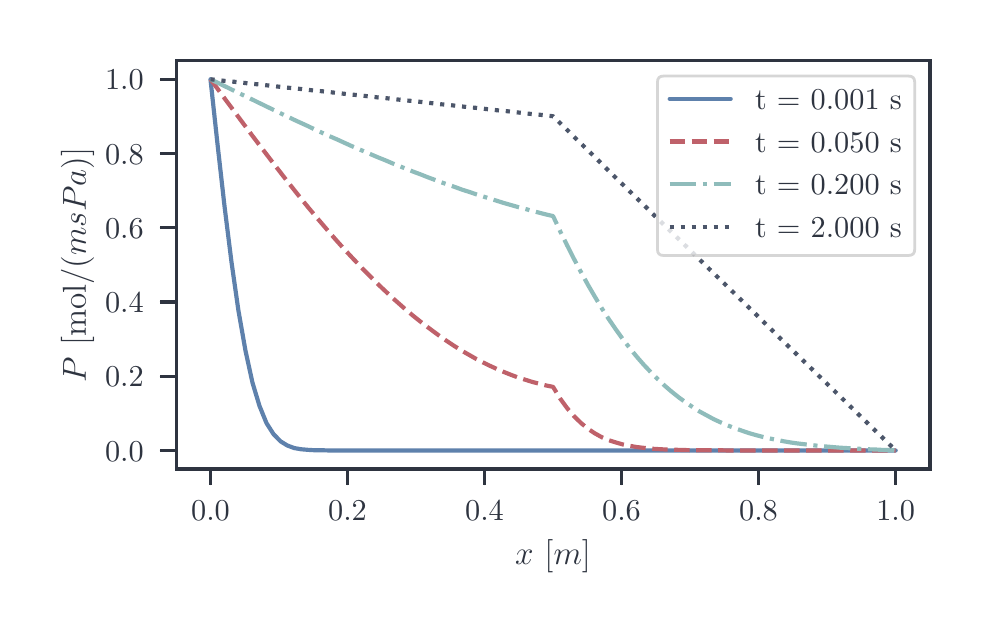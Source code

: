 \begingroup%
\makeatletter%
\begin{pgfpicture}%
\pgfpathrectangle{\pgfpointorigin}{\pgfqpoint{4.676in}{2.89in}}%
\pgfusepath{use as bounding box, clip}%
\begin{pgfscope}%
\pgfsetbuttcap%
\pgfsetmiterjoin%
\definecolor{currentfill}{rgb}{1.0,1.0,1.0}%
\pgfsetfillcolor{currentfill}%
\pgfsetlinewidth{0.0pt}%
\definecolor{currentstroke}{rgb}{1.0,1.0,1.0}%
\pgfsetstrokecolor{currentstroke}%
\pgfsetdash{}{0pt}%
\pgfpathmoveto{\pgfqpoint{0.0in}{0.0in}}%
\pgfpathlineto{\pgfqpoint{4.676in}{0.0in}}%
\pgfpathlineto{\pgfqpoint{4.676in}{2.89in}}%
\pgfpathlineto{\pgfqpoint{0.0in}{2.89in}}%
\pgfpathlineto{\pgfqpoint{0.0in}{0.0in}}%
\pgfpathclose%
\pgfusepath{fill}%
\end{pgfscope}%
\begin{pgfscope}%
\pgfsetbuttcap%
\pgfsetmiterjoin%
\definecolor{currentfill}{rgb}{1.0,1.0,1.0}%
\pgfsetfillcolor{currentfill}%
\pgfsetlinewidth{0.0pt}%
\definecolor{currentstroke}{rgb}{0.0,0.0,0.0}%
\pgfsetstrokecolor{currentstroke}%
\pgfsetstrokeopacity{0.0}%
\pgfsetdash{}{0pt}%
\pgfpathmoveto{\pgfqpoint{0.743in}{0.684in}}%
\pgfpathlineto{\pgfqpoint{4.511in}{0.684in}}%
\pgfpathlineto{\pgfqpoint{4.511in}{2.725in}}%
\pgfpathlineto{\pgfqpoint{0.743in}{2.725in}}%
\pgfpathlineto{\pgfqpoint{0.743in}{0.684in}}%
\pgfpathclose%
\pgfusepath{fill}%
\end{pgfscope}%
\begin{pgfscope}%
\pgfsetbuttcap%
\pgfsetroundjoin%
\definecolor{currentfill}{rgb}{0.18,0.204,0.251}%
\pgfsetfillcolor{currentfill}%
\pgfsetlinewidth{1.255pt}%
\definecolor{currentstroke}{rgb}{0.18,0.204,0.251}%
\pgfsetstrokecolor{currentstroke}%
\pgfsetdash{}{0pt}%
\pgfsys@defobject{currentmarker}{\pgfqpoint{0.0in}{-0.083in}}{\pgfqpoint{0.0in}{0.0in}}{%
\pgfpathmoveto{\pgfqpoint{0.0in}{0.0in}}%
\pgfpathlineto{\pgfqpoint{0.0in}{-0.083in}}%
\pgfusepath{stroke,fill}%
}%
\begin{pgfscope}%
\pgfsys@transformshift{0.914in}{0.684in}%
\pgfsys@useobject{currentmarker}{}%
\end{pgfscope}%
\end{pgfscope}%
\begin{pgfscope}%
\definecolor{textcolor}{rgb}{0.18,0.204,0.251}%
\pgfsetstrokecolor{textcolor}%
\pgfsetfillcolor{textcolor}%
\pgftext[x=0.914in,y=0.522in,,top]{\color{textcolor}\rmfamily\fontsize{11.0}{13.2}\selectfont \(\displaystyle {0.0}\)}%
\end{pgfscope}%
\begin{pgfscope}%
\pgfsetbuttcap%
\pgfsetroundjoin%
\definecolor{currentfill}{rgb}{0.18,0.204,0.251}%
\pgfsetfillcolor{currentfill}%
\pgfsetlinewidth{1.255pt}%
\definecolor{currentstroke}{rgb}{0.18,0.204,0.251}%
\pgfsetstrokecolor{currentstroke}%
\pgfsetdash{}{0pt}%
\pgfsys@defobject{currentmarker}{\pgfqpoint{0.0in}{-0.083in}}{\pgfqpoint{0.0in}{0.0in}}{%
\pgfpathmoveto{\pgfqpoint{0.0in}{0.0in}}%
\pgfpathlineto{\pgfqpoint{0.0in}{-0.083in}}%
\pgfusepath{stroke,fill}%
}%
\begin{pgfscope}%
\pgfsys@transformshift{1.599in}{0.684in}%
\pgfsys@useobject{currentmarker}{}%
\end{pgfscope}%
\end{pgfscope}%
\begin{pgfscope}%
\definecolor{textcolor}{rgb}{0.18,0.204,0.251}%
\pgfsetstrokecolor{textcolor}%
\pgfsetfillcolor{textcolor}%
\pgftext[x=1.599in,y=0.522in,,top]{\color{textcolor}\rmfamily\fontsize{11.0}{13.2}\selectfont \(\displaystyle {0.2}\)}%
\end{pgfscope}%
\begin{pgfscope}%
\pgfsetbuttcap%
\pgfsetroundjoin%
\definecolor{currentfill}{rgb}{0.18,0.204,0.251}%
\pgfsetfillcolor{currentfill}%
\pgfsetlinewidth{1.255pt}%
\definecolor{currentstroke}{rgb}{0.18,0.204,0.251}%
\pgfsetstrokecolor{currentstroke}%
\pgfsetdash{}{0pt}%
\pgfsys@defobject{currentmarker}{\pgfqpoint{0.0in}{-0.083in}}{\pgfqpoint{0.0in}{0.0in}}{%
\pgfpathmoveto{\pgfqpoint{0.0in}{0.0in}}%
\pgfpathlineto{\pgfqpoint{0.0in}{-0.083in}}%
\pgfusepath{stroke,fill}%
}%
\begin{pgfscope}%
\pgfsys@transformshift{2.284in}{0.684in}%
\pgfsys@useobject{currentmarker}{}%
\end{pgfscope}%
\end{pgfscope}%
\begin{pgfscope}%
\definecolor{textcolor}{rgb}{0.18,0.204,0.251}%
\pgfsetstrokecolor{textcolor}%
\pgfsetfillcolor{textcolor}%
\pgftext[x=2.284in,y=0.522in,,top]{\color{textcolor}\rmfamily\fontsize{11.0}{13.2}\selectfont \(\displaystyle {0.4}\)}%
\end{pgfscope}%
\begin{pgfscope}%
\pgfsetbuttcap%
\pgfsetroundjoin%
\definecolor{currentfill}{rgb}{0.18,0.204,0.251}%
\pgfsetfillcolor{currentfill}%
\pgfsetlinewidth{1.255pt}%
\definecolor{currentstroke}{rgb}{0.18,0.204,0.251}%
\pgfsetstrokecolor{currentstroke}%
\pgfsetdash{}{0pt}%
\pgfsys@defobject{currentmarker}{\pgfqpoint{0.0in}{-0.083in}}{\pgfqpoint{0.0in}{0.0in}}{%
\pgfpathmoveto{\pgfqpoint{0.0in}{0.0in}}%
\pgfpathlineto{\pgfqpoint{0.0in}{-0.083in}}%
\pgfusepath{stroke,fill}%
}%
\begin{pgfscope}%
\pgfsys@transformshift{2.969in}{0.684in}%
\pgfsys@useobject{currentmarker}{}%
\end{pgfscope}%
\end{pgfscope}%
\begin{pgfscope}%
\definecolor{textcolor}{rgb}{0.18,0.204,0.251}%
\pgfsetstrokecolor{textcolor}%
\pgfsetfillcolor{textcolor}%
\pgftext[x=2.969in,y=0.522in,,top]{\color{textcolor}\rmfamily\fontsize{11.0}{13.2}\selectfont \(\displaystyle {0.6}\)}%
\end{pgfscope}%
\begin{pgfscope}%
\pgfsetbuttcap%
\pgfsetroundjoin%
\definecolor{currentfill}{rgb}{0.18,0.204,0.251}%
\pgfsetfillcolor{currentfill}%
\pgfsetlinewidth{1.255pt}%
\definecolor{currentstroke}{rgb}{0.18,0.204,0.251}%
\pgfsetstrokecolor{currentstroke}%
\pgfsetdash{}{0pt}%
\pgfsys@defobject{currentmarker}{\pgfqpoint{0.0in}{-0.083in}}{\pgfqpoint{0.0in}{0.0in}}{%
\pgfpathmoveto{\pgfqpoint{0.0in}{0.0in}}%
\pgfpathlineto{\pgfqpoint{0.0in}{-0.083in}}%
\pgfusepath{stroke,fill}%
}%
\begin{pgfscope}%
\pgfsys@transformshift{3.654in}{0.684in}%
\pgfsys@useobject{currentmarker}{}%
\end{pgfscope}%
\end{pgfscope}%
\begin{pgfscope}%
\definecolor{textcolor}{rgb}{0.18,0.204,0.251}%
\pgfsetstrokecolor{textcolor}%
\pgfsetfillcolor{textcolor}%
\pgftext[x=3.654in,y=0.522in,,top]{\color{textcolor}\rmfamily\fontsize{11.0}{13.2}\selectfont \(\displaystyle {0.8}\)}%
\end{pgfscope}%
\begin{pgfscope}%
\pgfsetbuttcap%
\pgfsetroundjoin%
\definecolor{currentfill}{rgb}{0.18,0.204,0.251}%
\pgfsetfillcolor{currentfill}%
\pgfsetlinewidth{1.255pt}%
\definecolor{currentstroke}{rgb}{0.18,0.204,0.251}%
\pgfsetstrokecolor{currentstroke}%
\pgfsetdash{}{0pt}%
\pgfsys@defobject{currentmarker}{\pgfqpoint{0.0in}{-0.083in}}{\pgfqpoint{0.0in}{0.0in}}{%
\pgfpathmoveto{\pgfqpoint{0.0in}{0.0in}}%
\pgfpathlineto{\pgfqpoint{0.0in}{-0.083in}}%
\pgfusepath{stroke,fill}%
}%
\begin{pgfscope}%
\pgfsys@transformshift{4.34in}{0.684in}%
\pgfsys@useobject{currentmarker}{}%
\end{pgfscope}%
\end{pgfscope}%
\begin{pgfscope}%
\definecolor{textcolor}{rgb}{0.18,0.204,0.251}%
\pgfsetstrokecolor{textcolor}%
\pgfsetfillcolor{textcolor}%
\pgftext[x=4.34in,y=0.522in,,top]{\color{textcolor}\rmfamily\fontsize{11.0}{13.2}\selectfont \(\displaystyle {1.0}\)}%
\end{pgfscope}%
\begin{pgfscope}%
\definecolor{textcolor}{rgb}{0.18,0.204,0.251}%
\pgfsetstrokecolor{textcolor}%
\pgfsetfillcolor{textcolor}%
\pgftext[x=2.627in,y=0.332in,,top]{\color{textcolor}\rmfamily\fontsize{12.0}{14.4}\selectfont \(\displaystyle x\) [\(\displaystyle m\)]}%
\end{pgfscope}%
\begin{pgfscope}%
\pgfsetbuttcap%
\pgfsetroundjoin%
\definecolor{currentfill}{rgb}{0.18,0.204,0.251}%
\pgfsetfillcolor{currentfill}%
\pgfsetlinewidth{1.255pt}%
\definecolor{currentstroke}{rgb}{0.18,0.204,0.251}%
\pgfsetstrokecolor{currentstroke}%
\pgfsetdash{}{0pt}%
\pgfsys@defobject{currentmarker}{\pgfqpoint{-0.083in}{0.0in}}{\pgfqpoint{-0.0in}{0.0in}}{%
\pgfpathmoveto{\pgfqpoint{-0.0in}{0.0in}}%
\pgfpathlineto{\pgfqpoint{-0.083in}{0.0in}}%
\pgfusepath{stroke,fill}%
}%
\begin{pgfscope}%
\pgfsys@transformshift{0.743in}{0.776in}%
\pgfsys@useobject{currentmarker}{}%
\end{pgfscope}%
\end{pgfscope}%
\begin{pgfscope}%
\definecolor{textcolor}{rgb}{0.18,0.204,0.251}%
\pgfsetstrokecolor{textcolor}%
\pgfsetfillcolor{textcolor}%
\pgftext[x=0.387in, y=0.723in, left, base]{\color{textcolor}\rmfamily\fontsize{11.0}{13.2}\selectfont \(\displaystyle {0.0}\)}%
\end{pgfscope}%
\begin{pgfscope}%
\pgfsetbuttcap%
\pgfsetroundjoin%
\definecolor{currentfill}{rgb}{0.18,0.204,0.251}%
\pgfsetfillcolor{currentfill}%
\pgfsetlinewidth{1.255pt}%
\definecolor{currentstroke}{rgb}{0.18,0.204,0.251}%
\pgfsetstrokecolor{currentstroke}%
\pgfsetdash{}{0pt}%
\pgfsys@defobject{currentmarker}{\pgfqpoint{-0.083in}{0.0in}}{\pgfqpoint{-0.0in}{0.0in}}{%
\pgfpathmoveto{\pgfqpoint{-0.0in}{0.0in}}%
\pgfpathlineto{\pgfqpoint{-0.083in}{0.0in}}%
\pgfusepath{stroke,fill}%
}%
\begin{pgfscope}%
\pgfsys@transformshift{0.743in}{1.147in}%
\pgfsys@useobject{currentmarker}{}%
\end{pgfscope}%
\end{pgfscope}%
\begin{pgfscope}%
\definecolor{textcolor}{rgb}{0.18,0.204,0.251}%
\pgfsetstrokecolor{textcolor}%
\pgfsetfillcolor{textcolor}%
\pgftext[x=0.387in, y=1.095in, left, base]{\color{textcolor}\rmfamily\fontsize{11.0}{13.2}\selectfont \(\displaystyle {0.2}\)}%
\end{pgfscope}%
\begin{pgfscope}%
\pgfsetbuttcap%
\pgfsetroundjoin%
\definecolor{currentfill}{rgb}{0.18,0.204,0.251}%
\pgfsetfillcolor{currentfill}%
\pgfsetlinewidth{1.255pt}%
\definecolor{currentstroke}{rgb}{0.18,0.204,0.251}%
\pgfsetstrokecolor{currentstroke}%
\pgfsetdash{}{0pt}%
\pgfsys@defobject{currentmarker}{\pgfqpoint{-0.083in}{0.0in}}{\pgfqpoint{-0.0in}{0.0in}}{%
\pgfpathmoveto{\pgfqpoint{-0.0in}{0.0in}}%
\pgfpathlineto{\pgfqpoint{-0.083in}{0.0in}}%
\pgfusepath{stroke,fill}%
}%
\begin{pgfscope}%
\pgfsys@transformshift{0.743in}{1.519in}%
\pgfsys@useobject{currentmarker}{}%
\end{pgfscope}%
\end{pgfscope}%
\begin{pgfscope}%
\definecolor{textcolor}{rgb}{0.18,0.204,0.251}%
\pgfsetstrokecolor{textcolor}%
\pgfsetfillcolor{textcolor}%
\pgftext[x=0.387in, y=1.466in, left, base]{\color{textcolor}\rmfamily\fontsize{11.0}{13.2}\selectfont \(\displaystyle {0.4}\)}%
\end{pgfscope}%
\begin{pgfscope}%
\pgfsetbuttcap%
\pgfsetroundjoin%
\definecolor{currentfill}{rgb}{0.18,0.204,0.251}%
\pgfsetfillcolor{currentfill}%
\pgfsetlinewidth{1.255pt}%
\definecolor{currentstroke}{rgb}{0.18,0.204,0.251}%
\pgfsetstrokecolor{currentstroke}%
\pgfsetdash{}{0pt}%
\pgfsys@defobject{currentmarker}{\pgfqpoint{-0.083in}{0.0in}}{\pgfqpoint{-0.0in}{0.0in}}{%
\pgfpathmoveto{\pgfqpoint{-0.0in}{0.0in}}%
\pgfpathlineto{\pgfqpoint{-0.083in}{0.0in}}%
\pgfusepath{stroke,fill}%
}%
\begin{pgfscope}%
\pgfsys@transformshift{0.743in}{1.89in}%
\pgfsys@useobject{currentmarker}{}%
\end{pgfscope}%
\end{pgfscope}%
\begin{pgfscope}%
\definecolor{textcolor}{rgb}{0.18,0.204,0.251}%
\pgfsetstrokecolor{textcolor}%
\pgfsetfillcolor{textcolor}%
\pgftext[x=0.387in, y=1.837in, left, base]{\color{textcolor}\rmfamily\fontsize{11.0}{13.2}\selectfont \(\displaystyle {0.6}\)}%
\end{pgfscope}%
\begin{pgfscope}%
\pgfsetbuttcap%
\pgfsetroundjoin%
\definecolor{currentfill}{rgb}{0.18,0.204,0.251}%
\pgfsetfillcolor{currentfill}%
\pgfsetlinewidth{1.255pt}%
\definecolor{currentstroke}{rgb}{0.18,0.204,0.251}%
\pgfsetstrokecolor{currentstroke}%
\pgfsetdash{}{0pt}%
\pgfsys@defobject{currentmarker}{\pgfqpoint{-0.083in}{0.0in}}{\pgfqpoint{-0.0in}{0.0in}}{%
\pgfpathmoveto{\pgfqpoint{-0.0in}{0.0in}}%
\pgfpathlineto{\pgfqpoint{-0.083in}{0.0in}}%
\pgfusepath{stroke,fill}%
}%
\begin{pgfscope}%
\pgfsys@transformshift{0.743in}{2.261in}%
\pgfsys@useobject{currentmarker}{}%
\end{pgfscope}%
\end{pgfscope}%
\begin{pgfscope}%
\definecolor{textcolor}{rgb}{0.18,0.204,0.251}%
\pgfsetstrokecolor{textcolor}%
\pgfsetfillcolor{textcolor}%
\pgftext[x=0.387in, y=2.208in, left, base]{\color{textcolor}\rmfamily\fontsize{11.0}{13.2}\selectfont \(\displaystyle {0.8}\)}%
\end{pgfscope}%
\begin{pgfscope}%
\pgfsetbuttcap%
\pgfsetroundjoin%
\definecolor{currentfill}{rgb}{0.18,0.204,0.251}%
\pgfsetfillcolor{currentfill}%
\pgfsetlinewidth{1.255pt}%
\definecolor{currentstroke}{rgb}{0.18,0.204,0.251}%
\pgfsetstrokecolor{currentstroke}%
\pgfsetdash{}{0pt}%
\pgfsys@defobject{currentmarker}{\pgfqpoint{-0.083in}{0.0in}}{\pgfqpoint{-0.0in}{0.0in}}{%
\pgfpathmoveto{\pgfqpoint{-0.0in}{0.0in}}%
\pgfpathlineto{\pgfqpoint{-0.083in}{0.0in}}%
\pgfusepath{stroke,fill}%
}%
\begin{pgfscope}%
\pgfsys@transformshift{0.743in}{2.632in}%
\pgfsys@useobject{currentmarker}{}%
\end{pgfscope}%
\end{pgfscope}%
\begin{pgfscope}%
\definecolor{textcolor}{rgb}{0.18,0.204,0.251}%
\pgfsetstrokecolor{textcolor}%
\pgfsetfillcolor{textcolor}%
\pgftext[x=0.387in, y=2.579in, left, base]{\color{textcolor}\rmfamily\fontsize{11.0}{13.2}\selectfont \(\displaystyle {1.0}\)}%
\end{pgfscope}%
\begin{pgfscope}%
\definecolor{textcolor}{rgb}{0.18,0.204,0.251}%
\pgfsetstrokecolor{textcolor}%
\pgfsetfillcolor{textcolor}%
\pgftext[x=0.332in,y=1.704in,,bottom,rotate=90.0]{\color{textcolor}\rmfamily\fontsize{12.0}{14.4}\selectfont \(\displaystyle P\) [mol/(\(\displaystyle msPa\))]}%
\end{pgfscope}%
\begin{pgfscope}%
\pgfpathrectangle{\pgfqpoint{0.743in}{0.684in}}{\pgfqpoint{3.768in}{2.041in}}%
\pgfusepath{clip}%
\pgfsetroundcap%
\pgfsetroundjoin%
\pgfsetlinewidth{1.506pt}%
\definecolor{currentstroke}{rgb}{0.369,0.506,0.675}%
\pgfsetstrokecolor{currentstroke}%
\pgfsetdash{}{0pt}%
\pgfpathmoveto{\pgfqpoint{0.914in}{2.632in}}%
\pgfpathlineto{\pgfqpoint{0.949in}{2.309in}}%
\pgfpathlineto{\pgfqpoint{0.984in}{1.999in}}%
\pgfpathlineto{\pgfqpoint{1.019in}{1.719in}}%
\pgfpathlineto{\pgfqpoint{1.054in}{1.474in}}%
\pgfpathlineto{\pgfqpoint{1.089in}{1.275in}}%
\pgfpathlineto{\pgfqpoint{1.124in}{1.115in}}%
\pgfpathlineto{\pgfqpoint{1.159in}{0.999in}}%
\pgfpathlineto{\pgfqpoint{1.194in}{0.913in}}%
\pgfpathlineto{\pgfqpoint{1.229in}{0.858in}}%
\pgfpathlineto{\pgfqpoint{1.264in}{0.822in}}%
\pgfpathlineto{\pgfqpoint{1.298in}{0.801in}}%
\pgfpathlineto{\pgfqpoint{1.333in}{0.788in}}%
\pgfpathlineto{\pgfqpoint{1.368in}{0.782in}}%
\pgfpathlineto{\pgfqpoint{1.403in}{0.779in}}%
\pgfpathlineto{\pgfqpoint{1.438in}{0.777in}}%
\pgfpathlineto{\pgfqpoint{1.473in}{0.777in}}%
\pgfpathlineto{\pgfqpoint{1.508in}{0.776in}}%
\pgfpathlineto{\pgfqpoint{1.543in}{0.776in}}%
\pgfpathlineto{\pgfqpoint{1.578in}{0.776in}}%
\pgfpathlineto{\pgfqpoint{1.613in}{0.776in}}%
\pgfpathlineto{\pgfqpoint{1.648in}{0.776in}}%
\pgfpathlineto{\pgfqpoint{1.683in}{0.776in}}%
\pgfpathlineto{\pgfqpoint{1.718in}{0.776in}}%
\pgfpathlineto{\pgfqpoint{1.753in}{0.776in}}%
\pgfpathlineto{\pgfqpoint{1.788in}{0.776in}}%
\pgfpathlineto{\pgfqpoint{1.823in}{0.776in}}%
\pgfpathlineto{\pgfqpoint{1.858in}{0.776in}}%
\pgfpathlineto{\pgfqpoint{1.893in}{0.776in}}%
\pgfpathlineto{\pgfqpoint{1.928in}{0.776in}}%
\pgfpathlineto{\pgfqpoint{1.963in}{0.776in}}%
\pgfpathlineto{\pgfqpoint{1.998in}{0.776in}}%
\pgfpathlineto{\pgfqpoint{2.033in}{0.776in}}%
\pgfpathlineto{\pgfqpoint{2.067in}{0.776in}}%
\pgfpathlineto{\pgfqpoint{2.102in}{0.776in}}%
\pgfpathlineto{\pgfqpoint{2.137in}{0.776in}}%
\pgfpathlineto{\pgfqpoint{2.172in}{0.776in}}%
\pgfpathlineto{\pgfqpoint{2.207in}{0.776in}}%
\pgfpathlineto{\pgfqpoint{2.242in}{0.776in}}%
\pgfpathlineto{\pgfqpoint{2.277in}{0.776in}}%
\pgfpathlineto{\pgfqpoint{2.312in}{0.776in}}%
\pgfpathlineto{\pgfqpoint{2.347in}{0.776in}}%
\pgfpathlineto{\pgfqpoint{2.382in}{0.776in}}%
\pgfpathlineto{\pgfqpoint{2.417in}{0.776in}}%
\pgfpathlineto{\pgfqpoint{2.452in}{0.776in}}%
\pgfpathlineto{\pgfqpoint{2.487in}{0.776in}}%
\pgfpathlineto{\pgfqpoint{2.522in}{0.776in}}%
\pgfpathlineto{\pgfqpoint{2.557in}{0.776in}}%
\pgfpathlineto{\pgfqpoint{2.592in}{0.776in}}%
\pgfpathlineto{\pgfqpoint{2.627in}{0.776in}}%
\pgfpathlineto{\pgfqpoint{2.627in}{0.776in}}%
\pgfpathlineto{\pgfqpoint{2.662in}{0.776in}}%
\pgfpathlineto{\pgfqpoint{2.697in}{0.776in}}%
\pgfpathlineto{\pgfqpoint{2.732in}{0.776in}}%
\pgfpathlineto{\pgfqpoint{2.767in}{0.776in}}%
\pgfpathlineto{\pgfqpoint{2.802in}{0.776in}}%
\pgfpathlineto{\pgfqpoint{2.837in}{0.776in}}%
\pgfpathlineto{\pgfqpoint{2.871in}{0.776in}}%
\pgfpathlineto{\pgfqpoint{2.906in}{0.776in}}%
\pgfpathlineto{\pgfqpoint{2.941in}{0.776in}}%
\pgfpathlineto{\pgfqpoint{2.976in}{0.776in}}%
\pgfpathlineto{\pgfqpoint{3.011in}{0.776in}}%
\pgfpathlineto{\pgfqpoint{3.046in}{0.776in}}%
\pgfpathlineto{\pgfqpoint{3.081in}{0.776in}}%
\pgfpathlineto{\pgfqpoint{3.116in}{0.776in}}%
\pgfpathlineto{\pgfqpoint{3.151in}{0.776in}}%
\pgfpathlineto{\pgfqpoint{3.186in}{0.776in}}%
\pgfpathlineto{\pgfqpoint{3.221in}{0.776in}}%
\pgfpathlineto{\pgfqpoint{3.256in}{0.776in}}%
\pgfpathlineto{\pgfqpoint{3.291in}{0.776in}}%
\pgfpathlineto{\pgfqpoint{3.326in}{0.776in}}%
\pgfpathlineto{\pgfqpoint{3.361in}{0.776in}}%
\pgfpathlineto{\pgfqpoint{3.396in}{0.776in}}%
\pgfpathlineto{\pgfqpoint{3.431in}{0.776in}}%
\pgfpathlineto{\pgfqpoint{3.466in}{0.776in}}%
\pgfpathlineto{\pgfqpoint{3.501in}{0.776in}}%
\pgfpathlineto{\pgfqpoint{3.536in}{0.776in}}%
\pgfpathlineto{\pgfqpoint{3.571in}{0.776in}}%
\pgfpathlineto{\pgfqpoint{3.606in}{0.776in}}%
\pgfpathlineto{\pgfqpoint{3.641in}{0.776in}}%
\pgfpathlineto{\pgfqpoint{3.675in}{0.776in}}%
\pgfpathlineto{\pgfqpoint{3.71in}{0.776in}}%
\pgfpathlineto{\pgfqpoint{3.745in}{0.776in}}%
\pgfpathlineto{\pgfqpoint{3.78in}{0.776in}}%
\pgfpathlineto{\pgfqpoint{3.815in}{0.776in}}%
\pgfpathlineto{\pgfqpoint{3.85in}{0.776in}}%
\pgfpathlineto{\pgfqpoint{3.885in}{0.776in}}%
\pgfpathlineto{\pgfqpoint{3.92in}{0.776in}}%
\pgfpathlineto{\pgfqpoint{3.955in}{0.776in}}%
\pgfpathlineto{\pgfqpoint{3.99in}{0.776in}}%
\pgfpathlineto{\pgfqpoint{4.025in}{0.776in}}%
\pgfpathlineto{\pgfqpoint{4.06in}{0.776in}}%
\pgfpathlineto{\pgfqpoint{4.095in}{0.776in}}%
\pgfpathlineto{\pgfqpoint{4.13in}{0.776in}}%
\pgfpathlineto{\pgfqpoint{4.165in}{0.776in}}%
\pgfpathlineto{\pgfqpoint{4.2in}{0.776in}}%
\pgfpathlineto{\pgfqpoint{4.235in}{0.776in}}%
\pgfpathlineto{\pgfqpoint{4.27in}{0.776in}}%
\pgfpathlineto{\pgfqpoint{4.305in}{0.776in}}%
\pgfpathlineto{\pgfqpoint{4.34in}{0.776in}}%
\pgfusepath{stroke}%
\end{pgfscope}%
\begin{pgfscope}%
\pgfpathrectangle{\pgfqpoint{0.743in}{0.684in}}{\pgfqpoint{3.768in}{2.041in}}%
\pgfusepath{clip}%
\pgfsetbuttcap%
\pgfsetroundjoin%
\pgfsetlinewidth{1.506pt}%
\definecolor{currentstroke}{rgb}{0.749,0.38,0.416}%
\pgfsetstrokecolor{currentstroke}%
\pgfsetdash{{5.55pt}{2.4pt}}{0.0pt}%
\pgfpathmoveto{\pgfqpoint{0.914in}{2.632in}}%
\pgfpathlineto{\pgfqpoint{0.949in}{2.585in}}%
\pgfpathlineto{\pgfqpoint{0.984in}{2.537in}}%
\pgfpathlineto{\pgfqpoint{1.019in}{2.49in}}%
\pgfpathlineto{\pgfqpoint{1.054in}{2.443in}}%
\pgfpathlineto{\pgfqpoint{1.089in}{2.396in}}%
\pgfpathlineto{\pgfqpoint{1.124in}{2.349in}}%
\pgfpathlineto{\pgfqpoint{1.159in}{2.303in}}%
\pgfpathlineto{\pgfqpoint{1.194in}{2.257in}}%
\pgfpathlineto{\pgfqpoint{1.229in}{2.211in}}%
\pgfpathlineto{\pgfqpoint{1.264in}{2.166in}}%
\pgfpathlineto{\pgfqpoint{1.298in}{2.122in}}%
\pgfpathlineto{\pgfqpoint{1.333in}{2.078in}}%
\pgfpathlineto{\pgfqpoint{1.368in}{2.034in}}%
\pgfpathlineto{\pgfqpoint{1.403in}{1.991in}}%
\pgfpathlineto{\pgfqpoint{1.438in}{1.949in}}%
\pgfpathlineto{\pgfqpoint{1.473in}{1.908in}}%
\pgfpathlineto{\pgfqpoint{1.508in}{1.867in}}%
\pgfpathlineto{\pgfqpoint{1.543in}{1.827in}}%
\pgfpathlineto{\pgfqpoint{1.578in}{1.788in}}%
\pgfpathlineto{\pgfqpoint{1.613in}{1.75in}}%
\pgfpathlineto{\pgfqpoint{1.648in}{1.713in}}%
\pgfpathlineto{\pgfqpoint{1.683in}{1.676in}}%
\pgfpathlineto{\pgfqpoint{1.718in}{1.641in}}%
\pgfpathlineto{\pgfqpoint{1.753in}{1.606in}}%
\pgfpathlineto{\pgfqpoint{1.788in}{1.573in}}%
\pgfpathlineto{\pgfqpoint{1.823in}{1.54in}}%
\pgfpathlineto{\pgfqpoint{1.858in}{1.509in}}%
\pgfpathlineto{\pgfqpoint{1.893in}{1.478in}}%
\pgfpathlineto{\pgfqpoint{1.928in}{1.449in}}%
\pgfpathlineto{\pgfqpoint{1.963in}{1.421in}}%
\pgfpathlineto{\pgfqpoint{1.998in}{1.394in}}%
\pgfpathlineto{\pgfqpoint{2.033in}{1.368in}}%
\pgfpathlineto{\pgfqpoint{2.067in}{1.343in}}%
\pgfpathlineto{\pgfqpoint{2.102in}{1.319in}}%
\pgfpathlineto{\pgfqpoint{2.137in}{1.296in}}%
\pgfpathlineto{\pgfqpoint{2.172in}{1.274in}}%
\pgfpathlineto{\pgfqpoint{2.207in}{1.254in}}%
\pgfpathlineto{\pgfqpoint{2.242in}{1.234in}}%
\pgfpathlineto{\pgfqpoint{2.277in}{1.216in}}%
\pgfpathlineto{\pgfqpoint{2.312in}{1.199in}}%
\pgfpathlineto{\pgfqpoint{2.347in}{1.183in}}%
\pgfpathlineto{\pgfqpoint{2.382in}{1.168in}}%
\pgfpathlineto{\pgfqpoint{2.417in}{1.154in}}%
\pgfpathlineto{\pgfqpoint{2.452in}{1.141in}}%
\pgfpathlineto{\pgfqpoint{2.487in}{1.13in}}%
\pgfpathlineto{\pgfqpoint{2.522in}{1.119in}}%
\pgfpathlineto{\pgfqpoint{2.557in}{1.11in}}%
\pgfpathlineto{\pgfqpoint{2.592in}{1.101in}}%
\pgfpathlineto{\pgfqpoint{2.627in}{1.094in}}%
\pgfpathlineto{\pgfqpoint{2.627in}{1.094in}}%
\pgfpathlineto{\pgfqpoint{2.662in}{1.036in}}%
\pgfpathlineto{\pgfqpoint{2.697in}{0.988in}}%
\pgfpathlineto{\pgfqpoint{2.732in}{0.947in}}%
\pgfpathlineto{\pgfqpoint{2.767in}{0.913in}}%
\pgfpathlineto{\pgfqpoint{2.802in}{0.884in}}%
\pgfpathlineto{\pgfqpoint{2.837in}{0.861in}}%
\pgfpathlineto{\pgfqpoint{2.871in}{0.842in}}%
\pgfpathlineto{\pgfqpoint{2.906in}{0.827in}}%
\pgfpathlineto{\pgfqpoint{2.941in}{0.816in}}%
\pgfpathlineto{\pgfqpoint{2.976in}{0.806in}}%
\pgfpathlineto{\pgfqpoint{3.011in}{0.799in}}%
\pgfpathlineto{\pgfqpoint{3.046in}{0.793in}}%
\pgfpathlineto{\pgfqpoint{3.081in}{0.789in}}%
\pgfpathlineto{\pgfqpoint{3.116in}{0.785in}}%
\pgfpathlineto{\pgfqpoint{3.151in}{0.783in}}%
\pgfpathlineto{\pgfqpoint{3.186in}{0.781in}}%
\pgfpathlineto{\pgfqpoint{3.221in}{0.78in}}%
\pgfpathlineto{\pgfqpoint{3.256in}{0.779in}}%
\pgfpathlineto{\pgfqpoint{3.291in}{0.778in}}%
\pgfpathlineto{\pgfqpoint{3.326in}{0.777in}}%
\pgfpathlineto{\pgfqpoint{3.361in}{0.777in}}%
\pgfpathlineto{\pgfqpoint{3.396in}{0.777in}}%
\pgfpathlineto{\pgfqpoint{3.431in}{0.777in}}%
\pgfpathlineto{\pgfqpoint{3.466in}{0.777in}}%
\pgfpathlineto{\pgfqpoint{3.501in}{0.776in}}%
\pgfpathlineto{\pgfqpoint{3.536in}{0.776in}}%
\pgfpathlineto{\pgfqpoint{3.571in}{0.776in}}%
\pgfpathlineto{\pgfqpoint{3.606in}{0.776in}}%
\pgfpathlineto{\pgfqpoint{3.641in}{0.776in}}%
\pgfpathlineto{\pgfqpoint{3.675in}{0.776in}}%
\pgfpathlineto{\pgfqpoint{3.71in}{0.776in}}%
\pgfpathlineto{\pgfqpoint{3.745in}{0.776in}}%
\pgfpathlineto{\pgfqpoint{3.78in}{0.776in}}%
\pgfpathlineto{\pgfqpoint{3.815in}{0.776in}}%
\pgfpathlineto{\pgfqpoint{3.85in}{0.776in}}%
\pgfpathlineto{\pgfqpoint{3.885in}{0.776in}}%
\pgfpathlineto{\pgfqpoint{3.92in}{0.776in}}%
\pgfpathlineto{\pgfqpoint{3.955in}{0.776in}}%
\pgfpathlineto{\pgfqpoint{3.99in}{0.776in}}%
\pgfpathlineto{\pgfqpoint{4.025in}{0.776in}}%
\pgfpathlineto{\pgfqpoint{4.06in}{0.776in}}%
\pgfpathlineto{\pgfqpoint{4.095in}{0.776in}}%
\pgfpathlineto{\pgfqpoint{4.13in}{0.776in}}%
\pgfpathlineto{\pgfqpoint{4.165in}{0.776in}}%
\pgfpathlineto{\pgfqpoint{4.2in}{0.776in}}%
\pgfpathlineto{\pgfqpoint{4.235in}{0.776in}}%
\pgfpathlineto{\pgfqpoint{4.27in}{0.776in}}%
\pgfpathlineto{\pgfqpoint{4.305in}{0.776in}}%
\pgfpathlineto{\pgfqpoint{4.34in}{0.776in}}%
\pgfusepath{stroke}%
\end{pgfscope}%
\begin{pgfscope}%
\pgfpathrectangle{\pgfqpoint{0.743in}{0.684in}}{\pgfqpoint{3.768in}{2.041in}}%
\pgfusepath{clip}%
\pgfsetbuttcap%
\pgfsetroundjoin%
\pgfsetlinewidth{1.506pt}%
\definecolor{currentstroke}{rgb}{0.561,0.737,0.733}%
\pgfsetstrokecolor{currentstroke}%
\pgfsetdash{{9.6pt}{2.4pt}{1.5pt}{2.4pt}}{0.0pt}%
\pgfpathmoveto{\pgfqpoint{0.914in}{2.632in}}%
\pgfpathlineto{\pgfqpoint{0.949in}{2.615in}}%
\pgfpathlineto{\pgfqpoint{0.984in}{2.598in}}%
\pgfpathlineto{\pgfqpoint{1.019in}{2.581in}}%
\pgfpathlineto{\pgfqpoint{1.054in}{2.564in}}%
\pgfpathlineto{\pgfqpoint{1.089in}{2.547in}}%
\pgfpathlineto{\pgfqpoint{1.124in}{2.53in}}%
\pgfpathlineto{\pgfqpoint{1.159in}{2.513in}}%
\pgfpathlineto{\pgfqpoint{1.194in}{2.496in}}%
\pgfpathlineto{\pgfqpoint{1.229in}{2.479in}}%
\pgfpathlineto{\pgfqpoint{1.264in}{2.462in}}%
\pgfpathlineto{\pgfqpoint{1.298in}{2.446in}}%
\pgfpathlineto{\pgfqpoint{1.333in}{2.429in}}%
\pgfpathlineto{\pgfqpoint{1.368in}{2.413in}}%
\pgfpathlineto{\pgfqpoint{1.403in}{2.397in}}%
\pgfpathlineto{\pgfqpoint{1.438in}{2.38in}}%
\pgfpathlineto{\pgfqpoint{1.473in}{2.364in}}%
\pgfpathlineto{\pgfqpoint{1.508in}{2.348in}}%
\pgfpathlineto{\pgfqpoint{1.543in}{2.333in}}%
\pgfpathlineto{\pgfqpoint{1.578in}{2.317in}}%
\pgfpathlineto{\pgfqpoint{1.613in}{2.301in}}%
\pgfpathlineto{\pgfqpoint{1.648in}{2.286in}}%
\pgfpathlineto{\pgfqpoint{1.683in}{2.271in}}%
\pgfpathlineto{\pgfqpoint{1.718in}{2.256in}}%
\pgfpathlineto{\pgfqpoint{1.753in}{2.241in}}%
\pgfpathlineto{\pgfqpoint{1.788in}{2.227in}}%
\pgfpathlineto{\pgfqpoint{1.823in}{2.212in}}%
\pgfpathlineto{\pgfqpoint{1.858in}{2.198in}}%
\pgfpathlineto{\pgfqpoint{1.893in}{2.184in}}%
\pgfpathlineto{\pgfqpoint{1.928in}{2.17in}}%
\pgfpathlineto{\pgfqpoint{1.963in}{2.157in}}%
\pgfpathlineto{\pgfqpoint{1.998in}{2.143in}}%
\pgfpathlineto{\pgfqpoint{2.033in}{2.13in}}%
\pgfpathlineto{\pgfqpoint{2.067in}{2.117in}}%
\pgfpathlineto{\pgfqpoint{2.102in}{2.105in}}%
\pgfpathlineto{\pgfqpoint{2.137in}{2.093in}}%
\pgfpathlineto{\pgfqpoint{2.172in}{2.08in}}%
\pgfpathlineto{\pgfqpoint{2.207in}{2.069in}}%
\pgfpathlineto{\pgfqpoint{2.242in}{2.057in}}%
\pgfpathlineto{\pgfqpoint{2.277in}{2.046in}}%
\pgfpathlineto{\pgfqpoint{2.312in}{2.035in}}%
\pgfpathlineto{\pgfqpoint{2.347in}{2.024in}}%
\pgfpathlineto{\pgfqpoint{2.382in}{2.013in}}%
\pgfpathlineto{\pgfqpoint{2.417in}{2.003in}}%
\pgfpathlineto{\pgfqpoint{2.452in}{1.993in}}%
\pgfpathlineto{\pgfqpoint{2.487in}{1.984in}}%
\pgfpathlineto{\pgfqpoint{2.522in}{1.974in}}%
\pgfpathlineto{\pgfqpoint{2.557in}{1.965in}}%
\pgfpathlineto{\pgfqpoint{2.592in}{1.956in}}%
\pgfpathlineto{\pgfqpoint{2.627in}{1.948in}}%
\pgfpathlineto{\pgfqpoint{2.627in}{1.948in}}%
\pgfpathlineto{\pgfqpoint{2.662in}{1.873in}}%
\pgfpathlineto{\pgfqpoint{2.697in}{1.802in}}%
\pgfpathlineto{\pgfqpoint{2.732in}{1.733in}}%
\pgfpathlineto{\pgfqpoint{2.767in}{1.667in}}%
\pgfpathlineto{\pgfqpoint{2.802in}{1.603in}}%
\pgfpathlineto{\pgfqpoint{2.837in}{1.543in}}%
\pgfpathlineto{\pgfqpoint{2.871in}{1.486in}}%
\pgfpathlineto{\pgfqpoint{2.906in}{1.432in}}%
\pgfpathlineto{\pgfqpoint{2.941in}{1.381in}}%
\pgfpathlineto{\pgfqpoint{2.976in}{1.332in}}%
\pgfpathlineto{\pgfqpoint{3.011in}{1.287in}}%
\pgfpathlineto{\pgfqpoint{3.046in}{1.244in}}%
\pgfpathlineto{\pgfqpoint{3.081in}{1.204in}}%
\pgfpathlineto{\pgfqpoint{3.116in}{1.167in}}%
\pgfpathlineto{\pgfqpoint{3.151in}{1.132in}}%
\pgfpathlineto{\pgfqpoint{3.186in}{1.099in}}%
\pgfpathlineto{\pgfqpoint{3.221in}{1.069in}}%
\pgfpathlineto{\pgfqpoint{3.256in}{1.041in}}%
\pgfpathlineto{\pgfqpoint{3.291in}{1.016in}}%
\pgfpathlineto{\pgfqpoint{3.326in}{0.992in}}%
\pgfpathlineto{\pgfqpoint{3.361in}{0.97in}}%
\pgfpathlineto{\pgfqpoint{3.396in}{0.951in}}%
\pgfpathlineto{\pgfqpoint{3.431in}{0.932in}}%
\pgfpathlineto{\pgfqpoint{3.466in}{0.916in}}%
\pgfpathlineto{\pgfqpoint{3.501in}{0.901in}}%
\pgfpathlineto{\pgfqpoint{3.536in}{0.887in}}%
\pgfpathlineto{\pgfqpoint{3.571in}{0.875in}}%
\pgfpathlineto{\pgfqpoint{3.606in}{0.863in}}%
\pgfpathlineto{\pgfqpoint{3.641in}{0.853in}}%
\pgfpathlineto{\pgfqpoint{3.675in}{0.844in}}%
\pgfpathlineto{\pgfqpoint{3.71in}{0.836in}}%
\pgfpathlineto{\pgfqpoint{3.745in}{0.829in}}%
\pgfpathlineto{\pgfqpoint{3.78in}{0.822in}}%
\pgfpathlineto{\pgfqpoint{3.815in}{0.816in}}%
\pgfpathlineto{\pgfqpoint{3.85in}{0.811in}}%
\pgfpathlineto{\pgfqpoint{3.885in}{0.807in}}%
\pgfpathlineto{\pgfqpoint{3.92in}{0.803in}}%
\pgfpathlineto{\pgfqpoint{3.955in}{0.799in}}%
\pgfpathlineto{\pgfqpoint{3.99in}{0.796in}}%
\pgfpathlineto{\pgfqpoint{4.025in}{0.793in}}%
\pgfpathlineto{\pgfqpoint{4.06in}{0.79in}}%
\pgfpathlineto{\pgfqpoint{4.095in}{0.788in}}%
\pgfpathlineto{\pgfqpoint{4.13in}{0.786in}}%
\pgfpathlineto{\pgfqpoint{4.165in}{0.784in}}%
\pgfpathlineto{\pgfqpoint{4.2in}{0.782in}}%
\pgfpathlineto{\pgfqpoint{4.235in}{0.781in}}%
\pgfpathlineto{\pgfqpoint{4.27in}{0.779in}}%
\pgfpathlineto{\pgfqpoint{4.305in}{0.778in}}%
\pgfpathlineto{\pgfqpoint{4.34in}{0.776in}}%
\pgfusepath{stroke}%
\end{pgfscope}%
\begin{pgfscope}%
\pgfpathrectangle{\pgfqpoint{0.743in}{0.684in}}{\pgfqpoint{3.768in}{2.041in}}%
\pgfusepath{clip}%
\pgfsetbuttcap%
\pgfsetroundjoin%
\pgfsetlinewidth{1.506pt}%
\definecolor{currentstroke}{rgb}{0.298,0.337,0.416}%
\pgfsetstrokecolor{currentstroke}%
\pgfsetdash{{1.5pt}{2.475pt}}{0.0pt}%
\pgfpathmoveto{\pgfqpoint{0.914in}{2.632in}}%
\pgfpathlineto{\pgfqpoint{0.949in}{2.628in}}%
\pgfpathlineto{\pgfqpoint{0.984in}{2.624in}}%
\pgfpathlineto{\pgfqpoint{1.019in}{2.621in}}%
\pgfpathlineto{\pgfqpoint{1.054in}{2.617in}}%
\pgfpathlineto{\pgfqpoint{1.089in}{2.613in}}%
\pgfpathlineto{\pgfqpoint{1.124in}{2.609in}}%
\pgfpathlineto{\pgfqpoint{1.159in}{2.606in}}%
\pgfpathlineto{\pgfqpoint{1.194in}{2.602in}}%
\pgfpathlineto{\pgfqpoint{1.229in}{2.598in}}%
\pgfpathlineto{\pgfqpoint{1.264in}{2.594in}}%
\pgfpathlineto{\pgfqpoint{1.298in}{2.59in}}%
\pgfpathlineto{\pgfqpoint{1.333in}{2.587in}}%
\pgfpathlineto{\pgfqpoint{1.368in}{2.583in}}%
\pgfpathlineto{\pgfqpoint{1.403in}{2.579in}}%
\pgfpathlineto{\pgfqpoint{1.438in}{2.575in}}%
\pgfpathlineto{\pgfqpoint{1.473in}{2.572in}}%
\pgfpathlineto{\pgfqpoint{1.508in}{2.568in}}%
\pgfpathlineto{\pgfqpoint{1.543in}{2.564in}}%
\pgfpathlineto{\pgfqpoint{1.578in}{2.56in}}%
\pgfpathlineto{\pgfqpoint{1.613in}{2.556in}}%
\pgfpathlineto{\pgfqpoint{1.648in}{2.553in}}%
\pgfpathlineto{\pgfqpoint{1.683in}{2.549in}}%
\pgfpathlineto{\pgfqpoint{1.718in}{2.545in}}%
\pgfpathlineto{\pgfqpoint{1.753in}{2.541in}}%
\pgfpathlineto{\pgfqpoint{1.788in}{2.538in}}%
\pgfpathlineto{\pgfqpoint{1.823in}{2.534in}}%
\pgfpathlineto{\pgfqpoint{1.858in}{2.53in}}%
\pgfpathlineto{\pgfqpoint{1.893in}{2.526in}}%
\pgfpathlineto{\pgfqpoint{1.928in}{2.523in}}%
\pgfpathlineto{\pgfqpoint{1.963in}{2.519in}}%
\pgfpathlineto{\pgfqpoint{1.998in}{2.515in}}%
\pgfpathlineto{\pgfqpoint{2.033in}{2.511in}}%
\pgfpathlineto{\pgfqpoint{2.067in}{2.507in}}%
\pgfpathlineto{\pgfqpoint{2.102in}{2.504in}}%
\pgfpathlineto{\pgfqpoint{2.137in}{2.5in}}%
\pgfpathlineto{\pgfqpoint{2.172in}{2.496in}}%
\pgfpathlineto{\pgfqpoint{2.207in}{2.492in}}%
\pgfpathlineto{\pgfqpoint{2.242in}{2.489in}}%
\pgfpathlineto{\pgfqpoint{2.277in}{2.485in}}%
\pgfpathlineto{\pgfqpoint{2.312in}{2.481in}}%
\pgfpathlineto{\pgfqpoint{2.347in}{2.477in}}%
\pgfpathlineto{\pgfqpoint{2.382in}{2.474in}}%
\pgfpathlineto{\pgfqpoint{2.417in}{2.47in}}%
\pgfpathlineto{\pgfqpoint{2.452in}{2.466in}}%
\pgfpathlineto{\pgfqpoint{2.487in}{2.462in}}%
\pgfpathlineto{\pgfqpoint{2.522in}{2.458in}}%
\pgfpathlineto{\pgfqpoint{2.557in}{2.455in}}%
\pgfpathlineto{\pgfqpoint{2.592in}{2.451in}}%
\pgfpathlineto{\pgfqpoint{2.627in}{2.447in}}%
\pgfpathlineto{\pgfqpoint{2.627in}{2.447in}}%
\pgfpathlineto{\pgfqpoint{2.662in}{2.413in}}%
\pgfpathlineto{\pgfqpoint{2.697in}{2.379in}}%
\pgfpathlineto{\pgfqpoint{2.732in}{2.344in}}%
\pgfpathlineto{\pgfqpoint{2.767in}{2.31in}}%
\pgfpathlineto{\pgfqpoint{2.802in}{2.276in}}%
\pgfpathlineto{\pgfqpoint{2.837in}{2.242in}}%
\pgfpathlineto{\pgfqpoint{2.871in}{2.208in}}%
\pgfpathlineto{\pgfqpoint{2.906in}{2.173in}}%
\pgfpathlineto{\pgfqpoint{2.941in}{2.139in}}%
\pgfpathlineto{\pgfqpoint{2.976in}{2.105in}}%
\pgfpathlineto{\pgfqpoint{3.011in}{2.071in}}%
\pgfpathlineto{\pgfqpoint{3.046in}{2.037in}}%
\pgfpathlineto{\pgfqpoint{3.081in}{2.003in}}%
\pgfpathlineto{\pgfqpoint{3.116in}{1.968in}}%
\pgfpathlineto{\pgfqpoint{3.151in}{1.934in}}%
\pgfpathlineto{\pgfqpoint{3.186in}{1.9in}}%
\pgfpathlineto{\pgfqpoint{3.221in}{1.866in}}%
\pgfpathlineto{\pgfqpoint{3.256in}{1.832in}}%
\pgfpathlineto{\pgfqpoint{3.291in}{1.798in}}%
\pgfpathlineto{\pgfqpoint{3.326in}{1.763in}}%
\pgfpathlineto{\pgfqpoint{3.361in}{1.729in}}%
\pgfpathlineto{\pgfqpoint{3.396in}{1.695in}}%
\pgfpathlineto{\pgfqpoint{3.431in}{1.661in}}%
\pgfpathlineto{\pgfqpoint{3.466in}{1.627in}}%
\pgfpathlineto{\pgfqpoint{3.501in}{1.593in}}%
\pgfpathlineto{\pgfqpoint{3.536in}{1.559in}}%
\pgfpathlineto{\pgfqpoint{3.571in}{1.525in}}%
\pgfpathlineto{\pgfqpoint{3.606in}{1.491in}}%
\pgfpathlineto{\pgfqpoint{3.641in}{1.457in}}%
\pgfpathlineto{\pgfqpoint{3.675in}{1.423in}}%
\pgfpathlineto{\pgfqpoint{3.71in}{1.389in}}%
\pgfpathlineto{\pgfqpoint{3.745in}{1.354in}}%
\pgfpathlineto{\pgfqpoint{3.78in}{1.32in}}%
\pgfpathlineto{\pgfqpoint{3.815in}{1.286in}}%
\pgfpathlineto{\pgfqpoint{3.85in}{1.252in}}%
\pgfpathlineto{\pgfqpoint{3.885in}{1.218in}}%
\pgfpathlineto{\pgfqpoint{3.92in}{1.184in}}%
\pgfpathlineto{\pgfqpoint{3.955in}{1.15in}}%
\pgfpathlineto{\pgfqpoint{3.99in}{1.116in}}%
\pgfpathlineto{\pgfqpoint{4.025in}{1.082in}}%
\pgfpathlineto{\pgfqpoint{4.06in}{1.048in}}%
\pgfpathlineto{\pgfqpoint{4.095in}{1.014in}}%
\pgfpathlineto{\pgfqpoint{4.13in}{0.98in}}%
\pgfpathlineto{\pgfqpoint{4.165in}{0.946in}}%
\pgfpathlineto{\pgfqpoint{4.2in}{0.912in}}%
\pgfpathlineto{\pgfqpoint{4.235in}{0.878in}}%
\pgfpathlineto{\pgfqpoint{4.27in}{0.844in}}%
\pgfpathlineto{\pgfqpoint{4.305in}{0.81in}}%
\pgfpathlineto{\pgfqpoint{4.34in}{0.776in}}%
\pgfusepath{stroke}%
\end{pgfscope}%
\begin{pgfscope}%
\pgfsetrectcap%
\pgfsetmiterjoin%
\pgfsetlinewidth{1.255pt}%
\definecolor{currentstroke}{rgb}{0.18,0.204,0.251}%
\pgfsetstrokecolor{currentstroke}%
\pgfsetdash{}{0pt}%
\pgfpathmoveto{\pgfqpoint{0.743in}{0.684in}}%
\pgfpathlineto{\pgfqpoint{0.743in}{2.725in}}%
\pgfusepath{stroke}%
\end{pgfscope}%
\begin{pgfscope}%
\pgfsetrectcap%
\pgfsetmiterjoin%
\pgfsetlinewidth{1.255pt}%
\definecolor{currentstroke}{rgb}{0.18,0.204,0.251}%
\pgfsetstrokecolor{currentstroke}%
\pgfsetdash{}{0pt}%
\pgfpathmoveto{\pgfqpoint{4.511in}{0.684in}}%
\pgfpathlineto{\pgfqpoint{4.511in}{2.725in}}%
\pgfusepath{stroke}%
\end{pgfscope}%
\begin{pgfscope}%
\pgfsetrectcap%
\pgfsetmiterjoin%
\pgfsetlinewidth{1.255pt}%
\definecolor{currentstroke}{rgb}{0.18,0.204,0.251}%
\pgfsetstrokecolor{currentstroke}%
\pgfsetdash{}{0pt}%
\pgfpathmoveto{\pgfqpoint{0.743in}{0.684in}}%
\pgfpathlineto{\pgfqpoint{4.511in}{0.684in}}%
\pgfusepath{stroke}%
\end{pgfscope}%
\begin{pgfscope}%
\pgfsetrectcap%
\pgfsetmiterjoin%
\pgfsetlinewidth{1.255pt}%
\definecolor{currentstroke}{rgb}{0.18,0.204,0.251}%
\pgfsetstrokecolor{currentstroke}%
\pgfsetdash{}{0pt}%
\pgfpathmoveto{\pgfqpoint{0.743in}{2.725in}}%
\pgfpathlineto{\pgfqpoint{4.511in}{2.725in}}%
\pgfusepath{stroke}%
\end{pgfscope}%
\begin{pgfscope}%
\pgfsetbuttcap%
\pgfsetmiterjoin%
\definecolor{currentfill}{rgb}{1.0,1.0,1.0}%
\pgfsetfillcolor{currentfill}%
\pgfsetfillopacity{0.8}%
\pgfsetlinewidth{1.004pt}%
\definecolor{currentstroke}{rgb}{0.8,0.8,0.8}%
\pgfsetstrokecolor{currentstroke}%
\pgfsetstrokeopacity{0.8}%
\pgfsetdash{}{0pt}%
\pgfpathmoveto{\pgfqpoint{3.179in}{1.751in}}%
\pgfpathlineto{\pgfqpoint{4.404in}{1.751in}}%
\pgfpathquadraticcurveto{\pgfqpoint{4.435in}{1.751in}}{\pgfqpoint{4.435in}{1.781in}}%
\pgfpathlineto{\pgfqpoint{4.435in}{2.618in}}%
\pgfpathquadraticcurveto{\pgfqpoint{4.435in}{2.648in}}{\pgfqpoint{4.404in}{2.648in}}%
\pgfpathlineto{\pgfqpoint{3.179in}{2.648in}}%
\pgfpathquadraticcurveto{\pgfqpoint{3.149in}{2.648in}}{\pgfqpoint{3.149in}{2.618in}}%
\pgfpathlineto{\pgfqpoint{3.149in}{1.781in}}%
\pgfpathquadraticcurveto{\pgfqpoint{3.149in}{1.751in}}{\pgfqpoint{3.179in}{1.751in}}%
\pgfpathlineto{\pgfqpoint{3.179in}{1.751in}}%
\pgfpathclose%
\pgfusepath{stroke,fill}%
\end{pgfscope}%
\begin{pgfscope}%
\pgfsetroundcap%
\pgfsetroundjoin%
\pgfsetlinewidth{1.506pt}%
\definecolor{currentstroke}{rgb}{0.369,0.506,0.675}%
\pgfsetstrokecolor{currentstroke}%
\pgfsetdash{}{0pt}%
\pgfpathmoveto{\pgfqpoint{3.21in}{2.534in}}%
\pgfpathlineto{\pgfqpoint{3.362in}{2.534in}}%
\pgfpathlineto{\pgfqpoint{3.515in}{2.534in}}%
\pgfusepath{stroke}%
\end{pgfscope}%
\begin{pgfscope}%
\definecolor{textcolor}{rgb}{0.18,0.204,0.251}%
\pgfsetstrokecolor{textcolor}%
\pgfsetfillcolor{textcolor}%
\pgftext[x=3.637in,y=2.48in,left,base]{\color{textcolor}\rmfamily\fontsize{11.0}{13.2}\selectfont t = 0.001 s}%
\end{pgfscope}%
\begin{pgfscope}%
\pgfsetbuttcap%
\pgfsetroundjoin%
\pgfsetlinewidth{1.506pt}%
\definecolor{currentstroke}{rgb}{0.749,0.38,0.416}%
\pgfsetstrokecolor{currentstroke}%
\pgfsetdash{{5.55pt}{2.4pt}}{0.0pt}%
\pgfpathmoveto{\pgfqpoint{3.21in}{2.321in}}%
\pgfpathlineto{\pgfqpoint{3.362in}{2.321in}}%
\pgfpathlineto{\pgfqpoint{3.515in}{2.321in}}%
\pgfusepath{stroke}%
\end{pgfscope}%
\begin{pgfscope}%
\definecolor{textcolor}{rgb}{0.18,0.204,0.251}%
\pgfsetstrokecolor{textcolor}%
\pgfsetfillcolor{textcolor}%
\pgftext[x=3.637in,y=2.267in,left,base]{\color{textcolor}\rmfamily\fontsize{11.0}{13.2}\selectfont t = 0.050 s}%
\end{pgfscope}%
\begin{pgfscope}%
\pgfsetbuttcap%
\pgfsetroundjoin%
\pgfsetlinewidth{1.506pt}%
\definecolor{currentstroke}{rgb}{0.561,0.737,0.733}%
\pgfsetstrokecolor{currentstroke}%
\pgfsetdash{{9.6pt}{2.4pt}{1.5pt}{2.4pt}}{0.0pt}%
\pgfpathmoveto{\pgfqpoint{3.21in}{2.108in}}%
\pgfpathlineto{\pgfqpoint{3.362in}{2.108in}}%
\pgfpathlineto{\pgfqpoint{3.515in}{2.108in}}%
\pgfusepath{stroke}%
\end{pgfscope}%
\begin{pgfscope}%
\definecolor{textcolor}{rgb}{0.18,0.204,0.251}%
\pgfsetstrokecolor{textcolor}%
\pgfsetfillcolor{textcolor}%
\pgftext[x=3.637in,y=2.054in,left,base]{\color{textcolor}\rmfamily\fontsize{11.0}{13.2}\selectfont t = 0.200 s}%
\end{pgfscope}%
\begin{pgfscope}%
\pgfsetbuttcap%
\pgfsetroundjoin%
\pgfsetlinewidth{1.506pt}%
\definecolor{currentstroke}{rgb}{0.298,0.337,0.416}%
\pgfsetstrokecolor{currentstroke}%
\pgfsetdash{{1.5pt}{2.475pt}}{0.0pt}%
\pgfpathmoveto{\pgfqpoint{3.21in}{1.895in}}%
\pgfpathlineto{\pgfqpoint{3.362in}{1.895in}}%
\pgfpathlineto{\pgfqpoint{3.515in}{1.895in}}%
\pgfusepath{stroke}%
\end{pgfscope}%
\begin{pgfscope}%
\definecolor{textcolor}{rgb}{0.18,0.204,0.251}%
\pgfsetstrokecolor{textcolor}%
\pgfsetfillcolor{textcolor}%
\pgftext[x=3.637in,y=1.842in,left,base]{\color{textcolor}\rmfamily\fontsize{11.0}{13.2}\selectfont t = 2.000 s}%
\end{pgfscope}%
\end{pgfpicture}%
\makeatother%
\endgroup%
